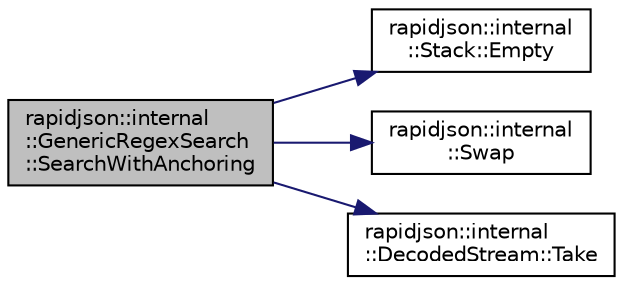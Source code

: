 digraph "rapidjson::internal::GenericRegexSearch::SearchWithAnchoring"
{
 // INTERACTIVE_SVG=YES
 // LATEX_PDF_SIZE
  edge [fontname="Helvetica",fontsize="10",labelfontname="Helvetica",labelfontsize="10"];
  node [fontname="Helvetica",fontsize="10",shape=record];
  rankdir="LR";
  Node19 [label="rapidjson::internal\l::GenericRegexSearch\l::SearchWithAnchoring",height=0.2,width=0.4,color="black", fillcolor="grey75", style="filled", fontcolor="black",tooltip=" "];
  Node19 -> Node20 [color="midnightblue",fontsize="10",style="solid",fontname="Helvetica"];
  Node20 [label="rapidjson::internal\l::Stack::Empty",height=0.2,width=0.4,color="black", fillcolor="white", style="filled",URL="$classrapidjson_1_1internal_1_1_stack.html#ac5d92c6efa27f38e3a625bc495d95151",tooltip=" "];
  Node19 -> Node21 [color="midnightblue",fontsize="10",style="solid",fontname="Helvetica"];
  Node21 [label="rapidjson::internal\l::Swap",height=0.2,width=0.4,color="black", fillcolor="white", style="filled",URL="$namespacerapidjson_1_1internal.html#a68791bde4229e786fa02b0833fee0bef",tooltip="Custom swap() to avoid dependency on C++ <algorithm> header."];
  Node19 -> Node22 [color="midnightblue",fontsize="10",style="solid",fontname="Helvetica"];
  Node22 [label="rapidjson::internal\l::DecodedStream::Take",height=0.2,width=0.4,color="black", fillcolor="white", style="filled",URL="$classrapidjson_1_1internal_1_1_decoded_stream.html#a1fd014dd83e153369ecad40886093685",tooltip=" "];
}
